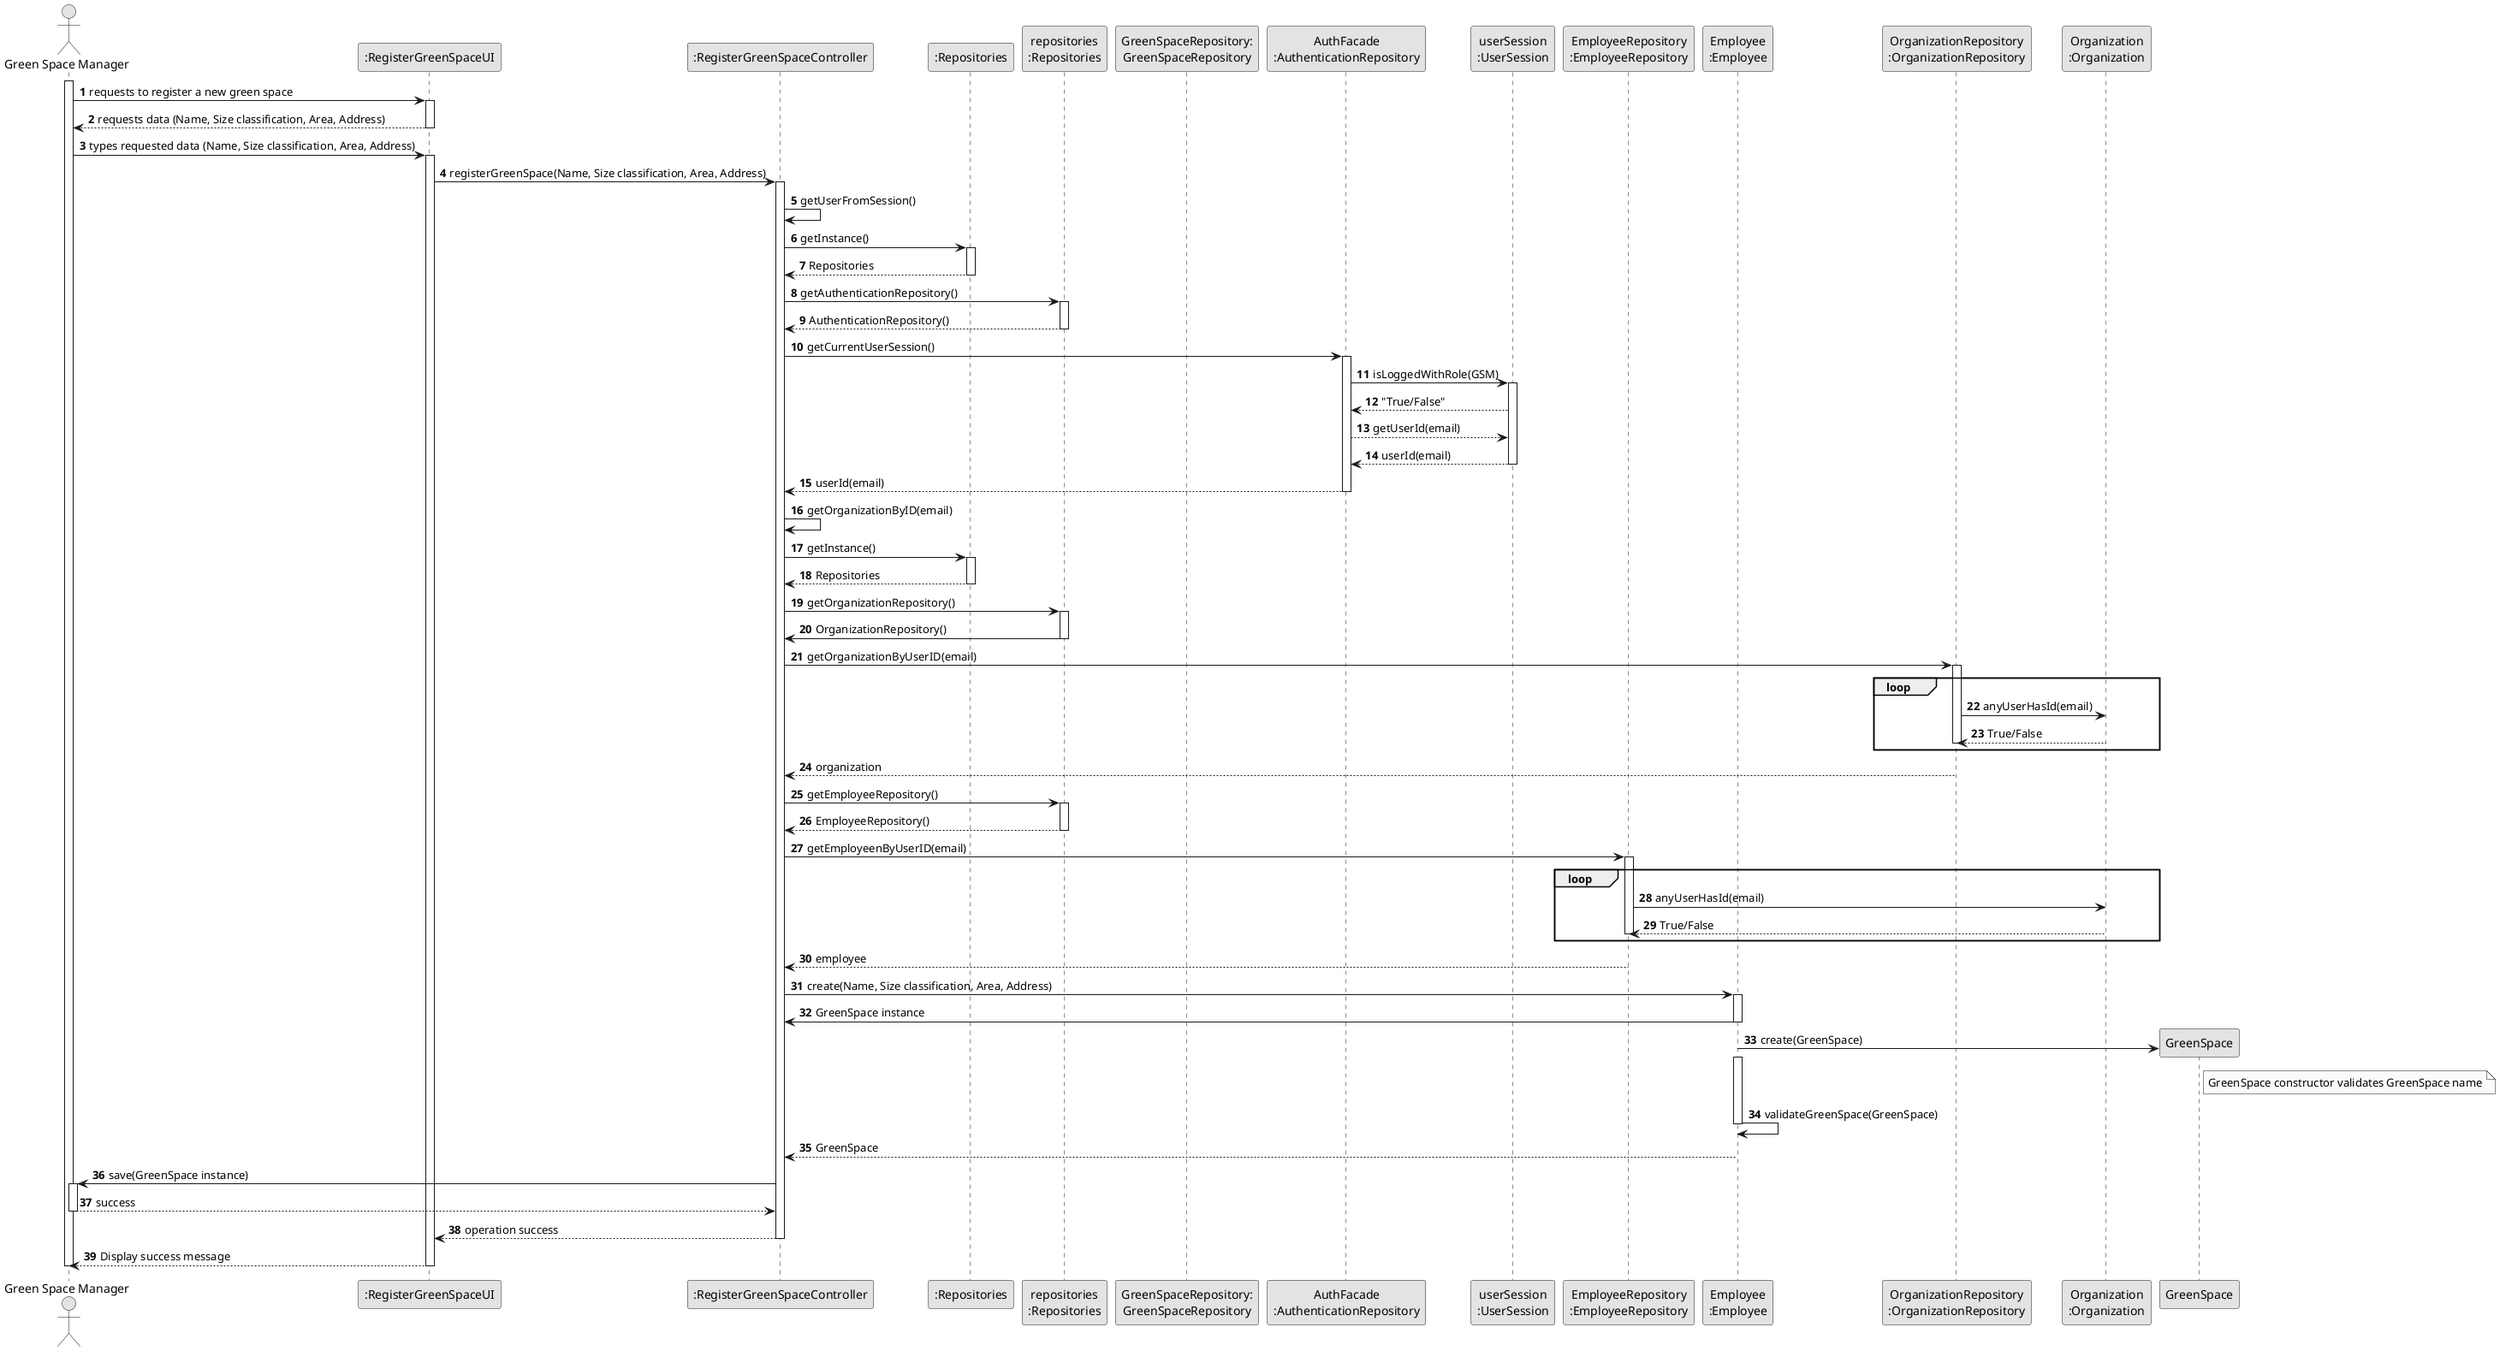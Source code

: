 @startuml
skinparam monochrome true
skinparam packageStyle rectangle
skinparam shadowing false

autonumber

actor "Green Space Manager" as GSM
participant ":RegisterGreenSpaceUI" as UI
participant ":RegisterGreenSpaceController" as CTRL
participant ":Repositories" as RepositorySingleton
participant "repositories\n:Repositories" as PLAT
participant "GreenSpaceRepository:\nGreenSpaceRepository" as GSR
participant "AuthFacade\n:AuthenticationRepository" as AUTHREP
participant "userSession\n:UserSession" as USER

participant "EmployeeRepository\n:EmployeeRepository" as EMPREP
participant "Employee\n:Employee" as EMP
participant "OrganizationRepository\n:OrganizationRepository" as ORGREP
participant "Organization\n:Organization" as ORG

activate GSM

        GSM -> UI : requests to register a new green space
        activate UI

        UI --> GSM : requests data (Name, Size classification, Area, Address)
    deactivate UI

    GSM -> UI : types requested data (Name, Size classification, Area, Address)
    activate UI

    UI -> CTRL : registerGreenSpace(Name, Size classification, Area, Address)
    activate CTRL

        CTRL -> CTRL : getUserFromSession()

        CTRL -> RepositorySingleton : getInstance()
        activate RepositorySingleton
        CTRL <-- RepositorySingleton : Repositories
        deactivate RepositorySingleton

        CTRL -> PLAT : getAuthenticationRepository()
        activate PLAT
        CTRL <-- PLAT : AuthenticationRepository()
        deactivate PLAT

        CTRL -> AUTHREP : getCurrentUserSession()
        activate AUTHREP

        AUTHREP -> USER : isLoggedWithRole(GSM)
        activate USER

        AUTHREP <-- USER : "True/False"
        AUTHREP --> USER : getUserId(email)
        AUTHREP <-- USER : userId(email)
        deactivate USER

        CTRL <-- AUTHREP : userId(email)
        deactivate AUTHREP

        CTRL-> CTRL: getOrganizationByID(email)

        CTRL -> RepositorySingleton : getInstance()
        activate RepositorySingleton
        CTRL <-- RepositorySingleton : Repositories
        deactivate RepositorySingleton

        CTRL -> PLAT : getOrganizationRepository()
        activate PLAT
        PLAT-> CTRL : OrganizationRepository()
        deactivate PLAT


        CTRL -> ORGREP : getOrganizationByUserID(email)
        activate ORGREP
        loop
            ORGREP -> ORG : anyUserHasId(email)
            ORG --> ORGREP : True/False
        deactivate ORGREP
        end
        ORGREP --> CTRL : organization

        CTRL -> PLAT : getEmployeeRepository()
        activate PLAT
        CTRL <-- PLAT : EmployeeRepository()
        deactivate PLAT

        CTRL -> EMPREP : getEmployeenByUserID(email)
        activate EMPREP
        loop
            EMPREP -> ORG : anyUserHasId(email)
            ORG --> EMPREP : True/False
        deactivate EMPREP
        end
        EMPREP --> CTRL : employee


        CTRL -> EMP : create(Name, Size classification, Area, Address)
        activate EMP
        EMP -> CTRL : GreenSpace instance
        deactivate EMP

        EMP -> GreenSpace**: create(GreenSpace)
                note right of GreenSpace
                  GreenSpace constructor validates GreenSpace name
                endnote


                activate EMP
                    EMP -> EMP: validateGreenSpace(GreenSpace)

                    deactivate EMP

                
                deactivate EMP

                EMP --> CTRL : GreenSpace

        CTRL -> GSM : save(GreenSpace instance)
        activate GSM
        GSM --> CTRL : success
        deactivate GSM

        CTRL --> UI : operation success
        
    deactivate CTRL

    UI --> GSM : Display success message
    deactivate UI

deactivate GSM

@enduml
